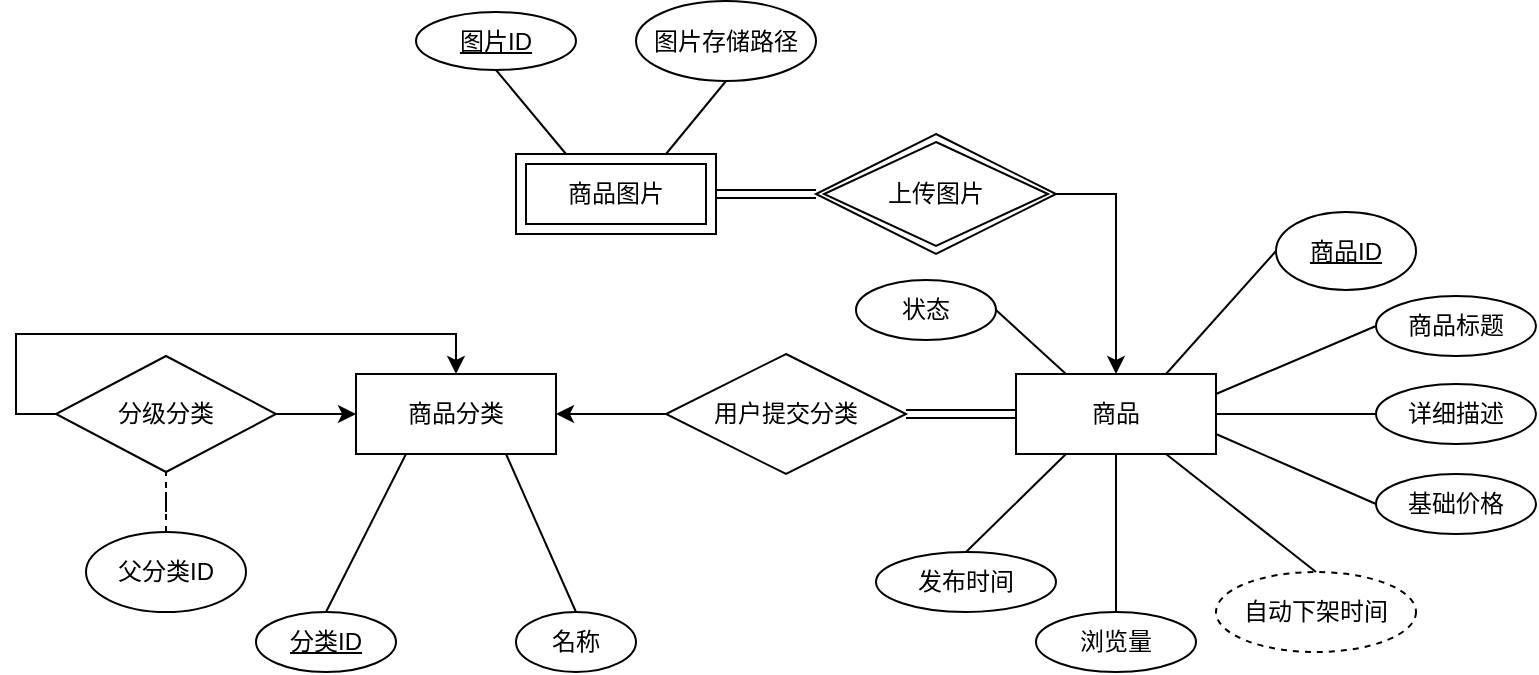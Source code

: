 <mxfile version="24.7.17">
  <diagram name="第 1 页" id="UnZ42MdZ2ItBTgX64Kc3">
    <mxGraphModel dx="1221" dy="717" grid="1" gridSize="10" guides="1" tooltips="1" connect="1" arrows="1" fold="1" page="1" pageScale="1" pageWidth="4681" pageHeight="3300" math="0" shadow="0">
      <root>
        <mxCell id="0" />
        <mxCell id="1" parent="0" />
        <mxCell id="pAFv3fwoWwUCAypewHoa-1" value="商品分类" style="whiteSpace=wrap;html=1;align=center;" parent="1" vertex="1">
          <mxGeometry x="300" y="261" width="100" height="40" as="geometry" />
        </mxCell>
        <mxCell id="pAFv3fwoWwUCAypewHoa-7" value="" style="edgeStyle=orthogonalEdgeStyle;rounded=0;orthogonalLoop=1;jettySize=auto;html=1;shape=link;" parent="1" source="pAFv3fwoWwUCAypewHoa-2" target="pAFv3fwoWwUCAypewHoa-5" edge="1">
          <mxGeometry relative="1" as="geometry" />
        </mxCell>
        <mxCell id="pAFv3fwoWwUCAypewHoa-2" value="商品" style="whiteSpace=wrap;html=1;align=center;" parent="1" vertex="1">
          <mxGeometry x="630" y="261" width="100" height="40" as="geometry" />
        </mxCell>
        <mxCell id="pAFv3fwoWwUCAypewHoa-4" value="商品图片" style="shape=ext;margin=3;double=1;whiteSpace=wrap;html=1;align=center;" parent="1" vertex="1">
          <mxGeometry x="380" y="151" width="100" height="40" as="geometry" />
        </mxCell>
        <mxCell id="pAFv3fwoWwUCAypewHoa-6" value="" style="edgeStyle=orthogonalEdgeStyle;rounded=0;orthogonalLoop=1;jettySize=auto;html=1;" parent="1" source="pAFv3fwoWwUCAypewHoa-5" target="pAFv3fwoWwUCAypewHoa-1" edge="1">
          <mxGeometry relative="1" as="geometry" />
        </mxCell>
        <mxCell id="pAFv3fwoWwUCAypewHoa-5" value="用户提交分类" style="shape=rhombus;perimeter=rhombusPerimeter;whiteSpace=wrap;html=1;align=center;" parent="1" vertex="1">
          <mxGeometry x="455" y="251" width="120" height="60" as="geometry" />
        </mxCell>
        <mxCell id="pAFv3fwoWwUCAypewHoa-9" value="" style="edgeStyle=orthogonalEdgeStyle;rounded=0;orthogonalLoop=1;jettySize=auto;html=1;shape=link;" parent="1" source="pAFv3fwoWwUCAypewHoa-8" target="pAFv3fwoWwUCAypewHoa-4" edge="1">
          <mxGeometry relative="1" as="geometry" />
        </mxCell>
        <mxCell id="pAFv3fwoWwUCAypewHoa-11" value="" style="edgeStyle=orthogonalEdgeStyle;rounded=0;orthogonalLoop=1;jettySize=auto;html=1;entryX=0.5;entryY=0;entryDx=0;entryDy=0;exitX=1;exitY=0.5;exitDx=0;exitDy=0;" parent="1" source="pAFv3fwoWwUCAypewHoa-8" target="pAFv3fwoWwUCAypewHoa-2" edge="1">
          <mxGeometry relative="1" as="geometry">
            <mxPoint x="740" y="171" as="targetPoint" />
          </mxGeometry>
        </mxCell>
        <mxCell id="pAFv3fwoWwUCAypewHoa-8" value="上传图片" style="shape=rhombus;double=1;perimeter=rhombusPerimeter;whiteSpace=wrap;html=1;align=center;" parent="1" vertex="1">
          <mxGeometry x="530" y="141" width="120" height="60" as="geometry" />
        </mxCell>
        <mxCell id="pAFv3fwoWwUCAypewHoa-15" value="" style="edgeStyle=orthogonalEdgeStyle;rounded=0;orthogonalLoop=1;jettySize=auto;html=1;" parent="1" source="pAFv3fwoWwUCAypewHoa-12" target="pAFv3fwoWwUCAypewHoa-1" edge="1">
          <mxGeometry relative="1" as="geometry" />
        </mxCell>
        <mxCell id="pAFv3fwoWwUCAypewHoa-17" value="" style="edgeStyle=orthogonalEdgeStyle;rounded=0;orthogonalLoop=1;jettySize=auto;html=1;entryX=0.5;entryY=0;entryDx=0;entryDy=0;exitX=0;exitY=0.5;exitDx=0;exitDy=0;" parent="1" source="pAFv3fwoWwUCAypewHoa-12" target="pAFv3fwoWwUCAypewHoa-1" edge="1">
          <mxGeometry relative="1" as="geometry">
            <mxPoint x="40" y="281" as="targetPoint" />
          </mxGeometry>
        </mxCell>
        <mxCell id="pAFv3fwoWwUCAypewHoa-12" value="分级分类" style="shape=rhombus;perimeter=rhombusPerimeter;whiteSpace=wrap;html=1;align=center;" parent="1" vertex="1">
          <mxGeometry x="150" y="252" width="110" height="58" as="geometry" />
        </mxCell>
        <mxCell id="pAFv3fwoWwUCAypewHoa-13" value="" style="edgeStyle=orthogonalEdgeStyle;rounded=0;orthogonalLoop=1;jettySize=auto;html=1;dashed=1;endArrow=none;endFill=0;exitX=0.5;exitY=0;exitDx=0;exitDy=0;" parent="1" source="OTL0Q4pd7Z4P938ggyPf-5" target="pAFv3fwoWwUCAypewHoa-12" edge="1">
          <mxGeometry relative="1" as="geometry">
            <mxPoint x="205" y="342" as="sourcePoint" />
          </mxGeometry>
        </mxCell>
        <mxCell id="OTL0Q4pd7Z4P938ggyPf-1" value="分类ID" style="ellipse;whiteSpace=wrap;html=1;align=center;fontStyle=4;" vertex="1" parent="1">
          <mxGeometry x="250" y="380" width="70" height="30" as="geometry" />
        </mxCell>
        <mxCell id="OTL0Q4pd7Z4P938ggyPf-2" value="" style="endArrow=none;html=1;rounded=0;exitX=0.25;exitY=1;exitDx=0;exitDy=0;entryX=0.5;entryY=0;entryDx=0;entryDy=0;" edge="1" parent="1" source="pAFv3fwoWwUCAypewHoa-1" target="OTL0Q4pd7Z4P938ggyPf-1">
          <mxGeometry relative="1" as="geometry">
            <mxPoint x="540" y="370" as="sourcePoint" />
            <mxPoint x="700" y="370" as="targetPoint" />
          </mxGeometry>
        </mxCell>
        <mxCell id="OTL0Q4pd7Z4P938ggyPf-3" value="名称" style="ellipse;whiteSpace=wrap;html=1;align=center;" vertex="1" parent="1">
          <mxGeometry x="380" y="380" width="60" height="30" as="geometry" />
        </mxCell>
        <mxCell id="OTL0Q4pd7Z4P938ggyPf-4" value="" style="endArrow=none;html=1;rounded=0;exitX=0.75;exitY=1;exitDx=0;exitDy=0;entryX=0.5;entryY=0;entryDx=0;entryDy=0;" edge="1" parent="1" source="pAFv3fwoWwUCAypewHoa-1" target="OTL0Q4pd7Z4P938ggyPf-3">
          <mxGeometry relative="1" as="geometry">
            <mxPoint x="740" y="281" as="sourcePoint" />
            <mxPoint x="820" y="256" as="targetPoint" />
          </mxGeometry>
        </mxCell>
        <mxCell id="OTL0Q4pd7Z4P938ggyPf-5" value="父分类ID" style="ellipse;whiteSpace=wrap;html=1;align=center;" vertex="1" parent="1">
          <mxGeometry x="165" y="340" width="80" height="40" as="geometry" />
        </mxCell>
        <mxCell id="OTL0Q4pd7Z4P938ggyPf-6" value="图片ID" style="ellipse;whiteSpace=wrap;html=1;align=center;fontStyle=4;" vertex="1" parent="1">
          <mxGeometry x="330" y="80" width="80" height="29" as="geometry" />
        </mxCell>
        <mxCell id="OTL0Q4pd7Z4P938ggyPf-7" value="" style="endArrow=none;html=1;rounded=0;exitX=0.5;exitY=1;exitDx=0;exitDy=0;entryX=0.25;entryY=0;entryDx=0;entryDy=0;" edge="1" parent="1" source="OTL0Q4pd7Z4P938ggyPf-6" target="pAFv3fwoWwUCAypewHoa-4">
          <mxGeometry relative="1" as="geometry">
            <mxPoint x="360" y="122" as="sourcePoint" />
            <mxPoint x="320" y="201" as="targetPoint" />
          </mxGeometry>
        </mxCell>
        <mxCell id="OTL0Q4pd7Z4P938ggyPf-8" value="图片存储路径" style="ellipse;whiteSpace=wrap;html=1;align=center;" vertex="1" parent="1">
          <mxGeometry x="440" y="74.5" width="90" height="40" as="geometry" />
        </mxCell>
        <mxCell id="OTL0Q4pd7Z4P938ggyPf-9" value="" style="endArrow=none;html=1;rounded=0;exitX=0.5;exitY=1;exitDx=0;exitDy=0;entryX=0.75;entryY=0;entryDx=0;entryDy=0;" edge="1" parent="1" source="OTL0Q4pd7Z4P938ggyPf-8" target="pAFv3fwoWwUCAypewHoa-4">
          <mxGeometry relative="1" as="geometry">
            <mxPoint x="470" y="122" as="sourcePoint" />
            <mxPoint x="430" y="201" as="targetPoint" />
          </mxGeometry>
        </mxCell>
        <mxCell id="OTL0Q4pd7Z4P938ggyPf-10" value="商品ID" style="ellipse;whiteSpace=wrap;html=1;align=center;fontStyle=4;" vertex="1" parent="1">
          <mxGeometry x="760" y="180" width="70" height="39" as="geometry" />
        </mxCell>
        <mxCell id="OTL0Q4pd7Z4P938ggyPf-11" value="" style="endArrow=none;html=1;rounded=0;exitX=0;exitY=0.5;exitDx=0;exitDy=0;entryX=0.75;entryY=0;entryDx=0;entryDy=0;" edge="1" parent="1" source="OTL0Q4pd7Z4P938ggyPf-10" target="pAFv3fwoWwUCAypewHoa-2">
          <mxGeometry relative="1" as="geometry">
            <mxPoint x="740" y="204" as="sourcePoint" />
            <mxPoint x="710" y="240" as="targetPoint" />
          </mxGeometry>
        </mxCell>
        <mxCell id="OTL0Q4pd7Z4P938ggyPf-12" value="商品标题" style="ellipse;whiteSpace=wrap;html=1;align=center;" vertex="1" parent="1">
          <mxGeometry x="810" y="222" width="80" height="30" as="geometry" />
        </mxCell>
        <mxCell id="OTL0Q4pd7Z4P938ggyPf-14" value="" style="endArrow=none;html=1;rounded=0;exitX=0;exitY=0.5;exitDx=0;exitDy=0;entryX=1;entryY=0.25;entryDx=0;entryDy=0;" edge="1" parent="1" source="OTL0Q4pd7Z4P938ggyPf-12" target="pAFv3fwoWwUCAypewHoa-2">
          <mxGeometry relative="1" as="geometry">
            <mxPoint x="770" y="210" as="sourcePoint" />
            <mxPoint x="715" y="271" as="targetPoint" />
          </mxGeometry>
        </mxCell>
        <mxCell id="OTL0Q4pd7Z4P938ggyPf-15" value="详细描述" style="ellipse;whiteSpace=wrap;html=1;align=center;" vertex="1" parent="1">
          <mxGeometry x="810" y="266" width="80" height="30" as="geometry" />
        </mxCell>
        <mxCell id="OTL0Q4pd7Z4P938ggyPf-16" value="" style="endArrow=none;html=1;rounded=0;exitX=0;exitY=0.5;exitDx=0;exitDy=0;entryX=1;entryY=0.5;entryDx=0;entryDy=0;" edge="1" parent="1" source="OTL0Q4pd7Z4P938ggyPf-15" target="pAFv3fwoWwUCAypewHoa-2">
          <mxGeometry relative="1" as="geometry">
            <mxPoint x="780" y="220" as="sourcePoint" />
            <mxPoint x="725" y="281" as="targetPoint" />
          </mxGeometry>
        </mxCell>
        <mxCell id="OTL0Q4pd7Z4P938ggyPf-17" value="基础价格" style="ellipse;whiteSpace=wrap;html=1;align=center;" vertex="1" parent="1">
          <mxGeometry x="810" y="311" width="80" height="30" as="geometry" />
        </mxCell>
        <mxCell id="OTL0Q4pd7Z4P938ggyPf-18" value="" style="endArrow=none;html=1;rounded=0;entryX=1;entryY=0.75;entryDx=0;entryDy=0;exitX=0;exitY=0.5;exitDx=0;exitDy=0;" edge="1" parent="1" source="OTL0Q4pd7Z4P938ggyPf-17" target="pAFv3fwoWwUCAypewHoa-2">
          <mxGeometry relative="1" as="geometry">
            <mxPoint x="800" y="330" as="sourcePoint" />
            <mxPoint x="735" y="291" as="targetPoint" />
          </mxGeometry>
        </mxCell>
        <mxCell id="OTL0Q4pd7Z4P938ggyPf-19" value="发布时间" style="ellipse;whiteSpace=wrap;html=1;align=center;" vertex="1" parent="1">
          <mxGeometry x="560" y="350" width="90" height="30" as="geometry" />
        </mxCell>
        <mxCell id="OTL0Q4pd7Z4P938ggyPf-20" value="" style="endArrow=none;html=1;rounded=0;exitX=0.25;exitY=1;exitDx=0;exitDy=0;entryX=0.5;entryY=0;entryDx=0;entryDy=0;" edge="1" parent="1" source="pAFv3fwoWwUCAypewHoa-2" target="OTL0Q4pd7Z4P938ggyPf-19">
          <mxGeometry relative="1" as="geometry">
            <mxPoint x="630" y="311" as="sourcePoint" />
            <mxPoint x="575" y="372" as="targetPoint" />
          </mxGeometry>
        </mxCell>
        <mxCell id="OTL0Q4pd7Z4P938ggyPf-21" value="浏览量" style="ellipse;whiteSpace=wrap;html=1;align=center;" vertex="1" parent="1">
          <mxGeometry x="640" y="380" width="80" height="30" as="geometry" />
        </mxCell>
        <mxCell id="OTL0Q4pd7Z4P938ggyPf-22" value="" style="endArrow=none;html=1;rounded=0;exitX=0.5;exitY=1;exitDx=0;exitDy=0;entryX=0.5;entryY=0;entryDx=0;entryDy=0;" edge="1" parent="1" source="pAFv3fwoWwUCAypewHoa-2" target="OTL0Q4pd7Z4P938ggyPf-21">
          <mxGeometry relative="1" as="geometry">
            <mxPoint x="705" y="310" as="sourcePoint" />
            <mxPoint x="650" y="371" as="targetPoint" />
          </mxGeometry>
        </mxCell>
        <mxCell id="OTL0Q4pd7Z4P938ggyPf-24" value="自动下架时间" style="ellipse;whiteSpace=wrap;html=1;align=center;dashed=1;" vertex="1" parent="1">
          <mxGeometry x="730" y="360" width="100" height="40" as="geometry" />
        </mxCell>
        <mxCell id="OTL0Q4pd7Z4P938ggyPf-25" value="" style="endArrow=none;html=1;rounded=0;exitX=0.75;exitY=1;exitDx=0;exitDy=0;entryX=0.5;entryY=0;entryDx=0;entryDy=0;" edge="1" parent="1" source="pAFv3fwoWwUCAypewHoa-2" target="OTL0Q4pd7Z4P938ggyPf-24">
          <mxGeometry relative="1" as="geometry">
            <mxPoint x="775" y="299" as="sourcePoint" />
            <mxPoint x="720" y="360" as="targetPoint" />
          </mxGeometry>
        </mxCell>
        <mxCell id="OTL0Q4pd7Z4P938ggyPf-26" value="状态" style="ellipse;whiteSpace=wrap;html=1;align=center;" vertex="1" parent="1">
          <mxGeometry x="550" y="214" width="70" height="30" as="geometry" />
        </mxCell>
        <mxCell id="OTL0Q4pd7Z4P938ggyPf-27" value="" style="endArrow=none;html=1;rounded=0;exitX=1;exitY=0.5;exitDx=0;exitDy=0;entryX=0.25;entryY=0;entryDx=0;entryDy=0;" edge="1" parent="1" source="OTL0Q4pd7Z4P938ggyPf-26" target="pAFv3fwoWwUCAypewHoa-2">
          <mxGeometry relative="1" as="geometry">
            <mxPoint x="650" y="222" as="sourcePoint" />
            <mxPoint x="595" y="283" as="targetPoint" />
          </mxGeometry>
        </mxCell>
      </root>
    </mxGraphModel>
  </diagram>
</mxfile>
